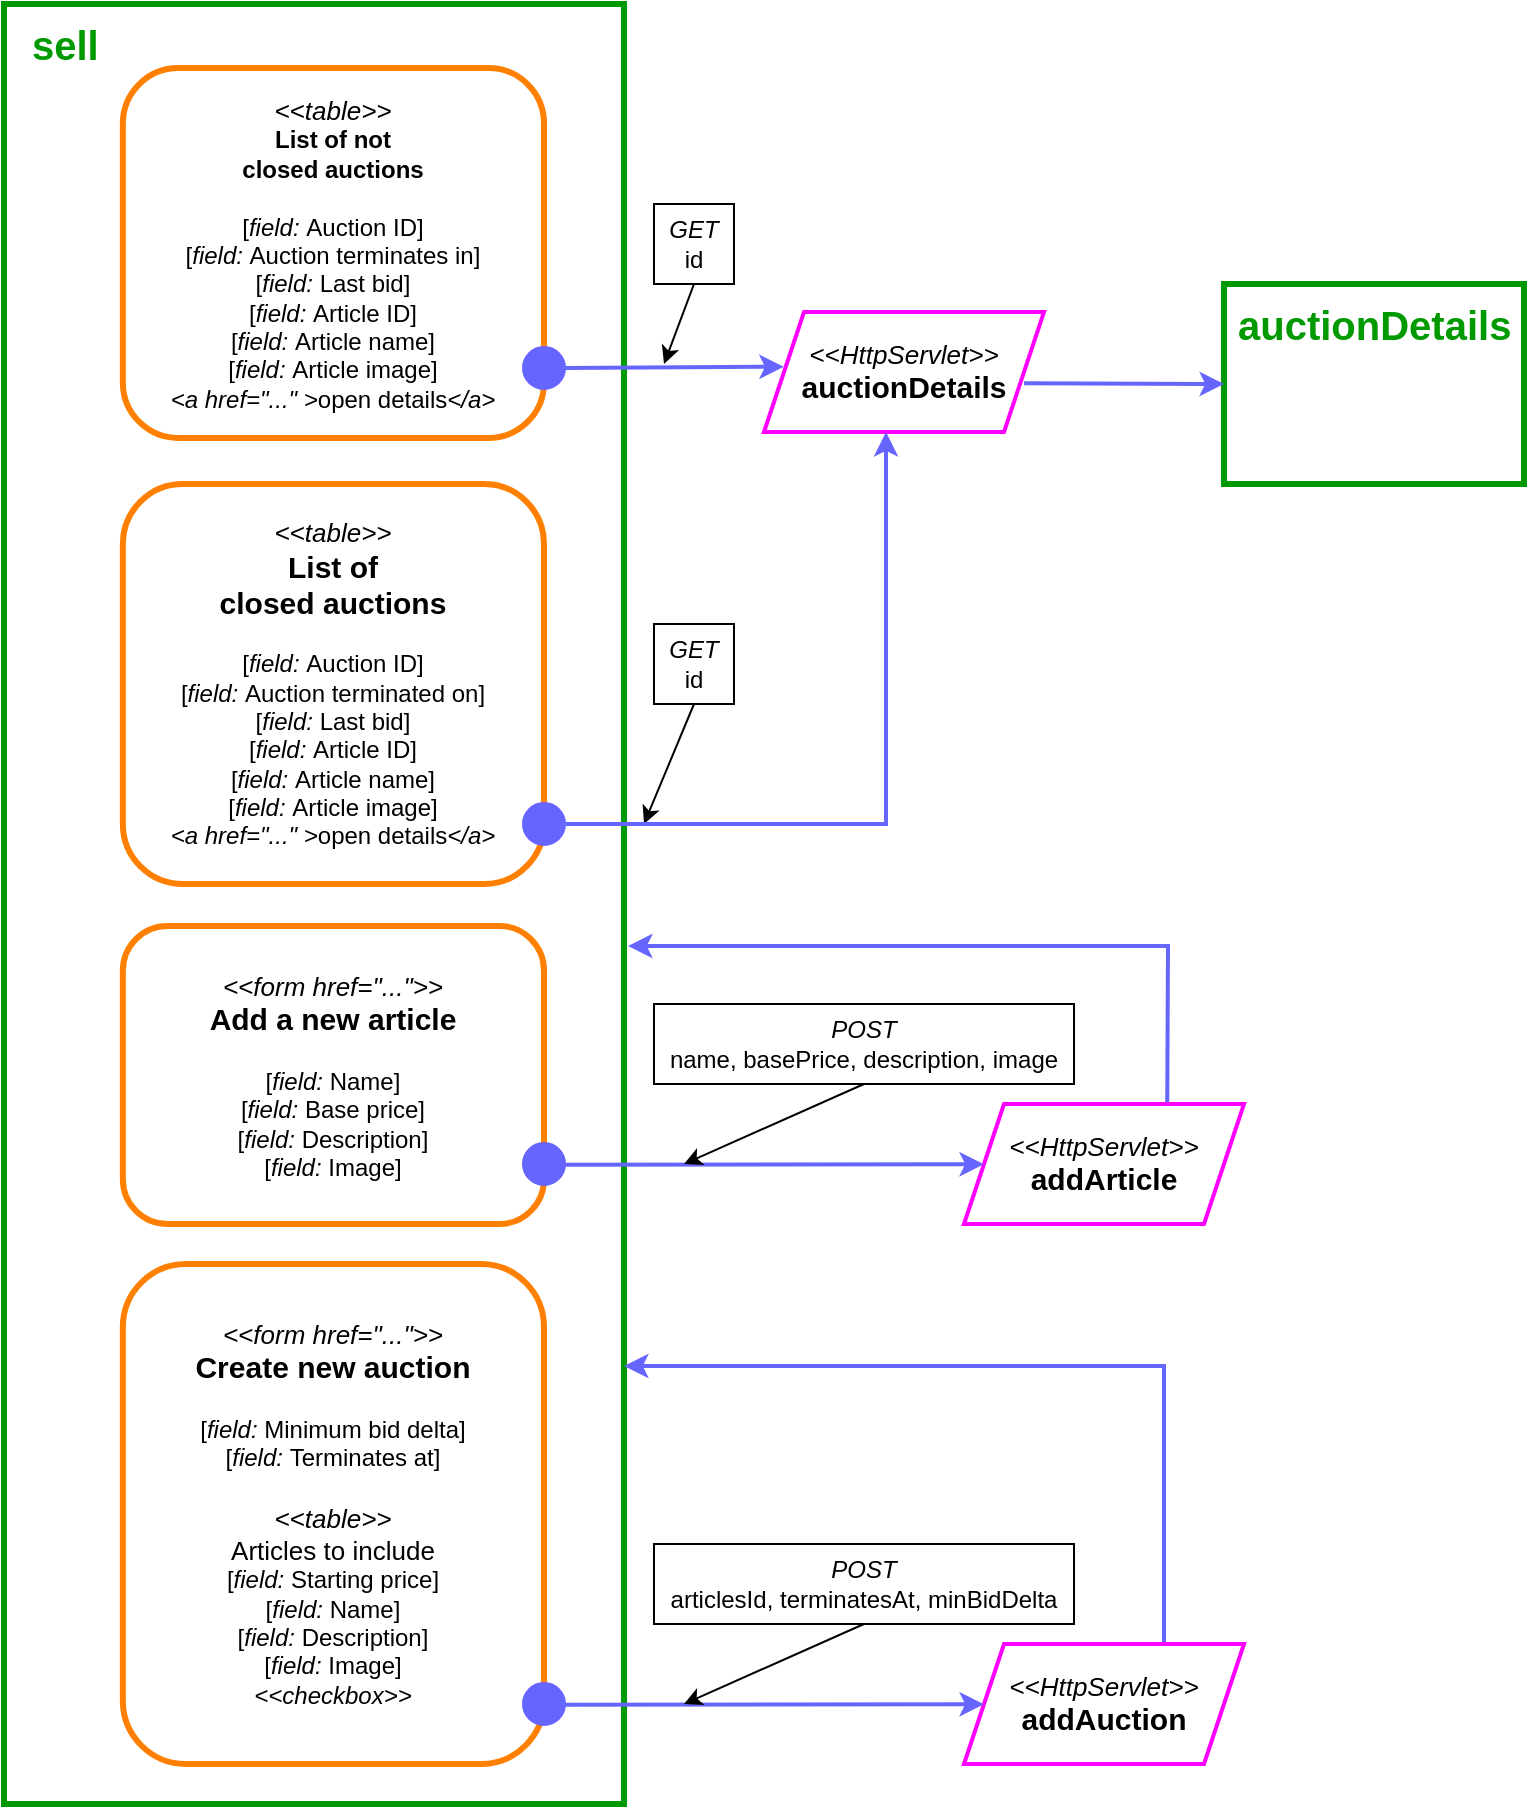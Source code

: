 <mxfile version="21.2.3" type="device">
  <diagram name="Page-1" id="SFD5FbLWe2inRmjffrm_">
    <mxGraphModel dx="1195" dy="583" grid="1" gridSize="10" guides="1" tooltips="1" connect="1" arrows="1" fold="1" page="1" pageScale="1" pageWidth="850" pageHeight="1100" math="0" shadow="0">
      <root>
        <mxCell id="0" />
        <mxCell id="1" parent="0" />
        <mxCell id="dXeJd9fdskiibIoUs9Um-12" value="&lt;font style=&quot;&quot;&gt;&lt;i style=&quot;font-size: 13px;&quot;&gt;&amp;lt;&amp;lt;HttpServlet&amp;gt;&amp;gt;&lt;/i&gt;&lt;br&gt;&lt;span style=&quot;font-size: 15px;&quot;&gt;&lt;b&gt;auctionDetails&lt;/b&gt;&lt;/span&gt;&lt;br&gt;&lt;/font&gt;" style="shape=parallelogram;perimeter=parallelogramPerimeter;whiteSpace=wrap;html=1;fixedSize=1;strokeColor=#FF00FF;strokeWidth=2;" parent="1" vertex="1">
          <mxGeometry x="480" y="504" width="140" height="60" as="geometry" />
        </mxCell>
        <mxCell id="dXeJd9fdskiibIoUs9Um-21" value="" style="group" parent="1" vertex="1" connectable="0">
          <mxGeometry x="710" y="490" width="150" height="100" as="geometry" />
        </mxCell>
        <mxCell id="dXeJd9fdskiibIoUs9Um-19" value="" style="whiteSpace=wrap;html=1;strokeWidth=3;strokeColor=#009900;" parent="dXeJd9fdskiibIoUs9Um-21" vertex="1">
          <mxGeometry width="150" height="100" as="geometry" />
        </mxCell>
        <mxCell id="dXeJd9fdskiibIoUs9Um-20" value="&lt;font size=&quot;1&quot; color=&quot;#009900&quot; style=&quot;&quot;&gt;&lt;b style=&quot;font-size: 20px;&quot;&gt;auctionDetails&lt;/b&gt;&lt;/font&gt;" style="text;html=1;strokeColor=none;fillColor=none;align=left;verticalAlign=middle;whiteSpace=wrap;rounded=0;" parent="dXeJd9fdskiibIoUs9Um-21" vertex="1">
          <mxGeometry x="5" y="5" width="60" height="30" as="geometry" />
        </mxCell>
        <mxCell id="dXeJd9fdskiibIoUs9Um-22" value="" style="endArrow=none;html=1;rounded=0;strokeColor=#6666FF;strokeWidth=2;startArrow=classic;startFill=1;entryX=1;entryY=0.5;entryDx=0;entryDy=0;" parent="1" edge="1">
          <mxGeometry width="50" height="50" relative="1" as="geometry">
            <mxPoint x="710" y="540" as="sourcePoint" />
            <mxPoint x="610" y="539.66" as="targetPoint" />
          </mxGeometry>
        </mxCell>
        <mxCell id="dXeJd9fdskiibIoUs9Um-32" value="&lt;i&gt;GET&lt;br&gt;&lt;/i&gt;id" style="rounded=0;whiteSpace=wrap;html=1;" parent="1" vertex="1">
          <mxGeometry x="425" y="450" width="40" height="40" as="geometry" />
        </mxCell>
        <mxCell id="dXeJd9fdskiibIoUs9Um-34" value="" style="endArrow=classic;html=1;rounded=0;exitX=0.5;exitY=1;exitDx=0;exitDy=0;" parent="1" source="dXeJd9fdskiibIoUs9Um-32" edge="1">
          <mxGeometry width="50" height="50" relative="1" as="geometry">
            <mxPoint x="510" y="570" as="sourcePoint" />
            <mxPoint x="430" y="530" as="targetPoint" />
          </mxGeometry>
        </mxCell>
        <mxCell id="dXeJd9fdskiibIoUs9Um-36" value="&lt;i&gt;GET&lt;br&gt;&lt;/i&gt;id" style="rounded=0;whiteSpace=wrap;html=1;" parent="1" vertex="1">
          <mxGeometry x="425" y="660" width="40" height="40" as="geometry" />
        </mxCell>
        <mxCell id="dXeJd9fdskiibIoUs9Um-37" value="" style="endArrow=classic;html=1;rounded=0;exitX=0.5;exitY=1;exitDx=0;exitDy=0;" parent="1" source="dXeJd9fdskiibIoUs9Um-36" edge="1">
          <mxGeometry width="50" height="50" relative="1" as="geometry">
            <mxPoint x="510" y="780" as="sourcePoint" />
            <mxPoint x="420" y="760" as="targetPoint" />
          </mxGeometry>
        </mxCell>
        <mxCell id="dXeJd9fdskiibIoUs9Um-1" value="" style="whiteSpace=wrap;html=1;strokeWidth=3;strokeColor=#009900;movable=1;resizable=1;rotatable=1;deletable=1;editable=1;locked=0;connectable=1;" parent="1" vertex="1">
          <mxGeometry x="100" y="350" width="310" height="900" as="geometry" />
        </mxCell>
        <mxCell id="dXeJd9fdskiibIoUs9Um-2" value="&lt;font size=&quot;1&quot; color=&quot;#009900&quot; style=&quot;&quot;&gt;&lt;b style=&quot;font-size: 20px;&quot;&gt;sell&lt;/b&gt;&lt;/font&gt;" style="text;html=1;strokeColor=none;fillColor=none;align=left;verticalAlign=middle;whiteSpace=wrap;rounded=0;" parent="1" vertex="1">
          <mxGeometry x="112.4" y="355" width="62.0" height="30" as="geometry" />
        </mxCell>
        <mxCell id="dXeJd9fdskiibIoUs9Um-3" value="&lt;font style=&quot;font-size: 12px;&quot;&gt;&lt;i style=&quot;border-color: var(--border-color); font-size: 13px;&quot;&gt;&amp;lt;&amp;lt;table&amp;gt;&amp;gt;&lt;/i&gt;&lt;br style=&quot;border-color: var(--border-color);&quot;&gt;&lt;b style=&quot;border-color: var(--border-color);&quot;&gt;List of not&lt;br style=&quot;border-color: var(--border-color);&quot;&gt;closed auctions&lt;br style=&quot;border-color: var(--border-color);&quot;&gt;&lt;/b&gt;&lt;br style=&quot;border-color: var(--border-color);&quot;&gt;[&lt;i style=&quot;border-color: var(--border-color);&quot;&gt;field:&lt;/i&gt;&amp;nbsp;Auction ID]&lt;br style=&quot;border-color: var(--border-color);&quot;&gt;[&lt;i style=&quot;border-color: var(--border-color);&quot;&gt;field:&lt;/i&gt;&amp;nbsp;Auction terminates in]&lt;br style=&quot;border-color: var(--border-color);&quot;&gt;[&lt;i style=&quot;border-color: var(--border-color);&quot;&gt;field:&lt;/i&gt;&amp;nbsp;Last bid]&lt;br style=&quot;border-color: var(--border-color);&quot;&gt;[&lt;i style=&quot;border-color: var(--border-color);&quot;&gt;field:&lt;/i&gt;&amp;nbsp;Article ID]&lt;br style=&quot;border-color: var(--border-color);&quot;&gt;[&lt;i style=&quot;border-color: var(--border-color);&quot;&gt;field:&lt;/i&gt;&amp;nbsp;Article name]&lt;br style=&quot;border-color: var(--border-color);&quot;&gt;[&lt;i style=&quot;border-color: var(--border-color);&quot;&gt;field:&lt;/i&gt;&amp;nbsp;Article image]&lt;br style=&quot;border-color: var(--border-color);&quot;&gt;&lt;span style=&quot;border-color: var(--border-color);&quot;&gt;&lt;font style=&quot;border-color: var(--border-color); font-size: 12px;&quot;&gt;&lt;i&gt;&amp;lt;a href=&quot;...&quot; &amp;gt;&lt;/i&gt;open details&lt;i&gt;&amp;lt;/a&amp;gt;&lt;/i&gt;&lt;/font&gt;&lt;/span&gt;&lt;br&gt;&lt;/font&gt;" style="rounded=1;whiteSpace=wrap;html=1;strokeWidth=3;strokeColor=#FF8000;" parent="1" vertex="1">
          <mxGeometry x="159.42" y="382" width="210.58" height="185" as="geometry" />
        </mxCell>
        <mxCell id="dXeJd9fdskiibIoUs9Um-35" value="&lt;font style=&quot;&quot;&gt;&lt;i style=&quot;font-size: 13px;&quot;&gt;&amp;lt;&amp;lt;table&amp;gt;&amp;gt;&lt;/i&gt;&lt;br&gt;&lt;span style=&quot;font-size: 15px;&quot;&gt;&lt;b&gt;List of&lt;br&gt;closed auctions&lt;br&gt;&lt;/b&gt;&lt;/span&gt;&lt;br&gt;[&lt;i&gt;field:&lt;/i&gt;&amp;nbsp;Auction ID]&lt;br&gt;[&lt;i style=&quot;border-color: var(--border-color);&quot;&gt;field:&lt;/i&gt;&amp;nbsp;Auction terminated on]&lt;br&gt;[&lt;i style=&quot;border-color: var(--border-color);&quot;&gt;field:&lt;/i&gt;&amp;nbsp;Last bid]&lt;br&gt;[&lt;i style=&quot;border-color: var(--border-color);&quot;&gt;field:&lt;/i&gt;&amp;nbsp;Article ID]&lt;br&gt;[&lt;i style=&quot;border-color: var(--border-color);&quot;&gt;field:&lt;/i&gt;&amp;nbsp;Article name]&lt;br&gt;[&lt;i style=&quot;border-color: var(--border-color);&quot;&gt;field:&lt;/i&gt;&amp;nbsp;Article image]&lt;br&gt;&lt;span style=&quot;border-color: var(--border-color);&quot;&gt;&lt;font style=&quot;border-color: var(--border-color);&quot;&gt;&lt;i&gt;&amp;lt;a href=&quot;...&quot; &amp;gt;&lt;/i&gt;open details&lt;i&gt;&amp;lt;/a&amp;gt;&lt;/i&gt;&lt;/font&gt;&lt;/span&gt;&lt;br&gt;&lt;/font&gt;" style="rounded=1;whiteSpace=wrap;html=1;strokeWidth=3;strokeColor=#FF8000;" parent="1" vertex="1">
          <mxGeometry x="159.42" y="590" width="210.58" height="200" as="geometry" />
        </mxCell>
        <mxCell id="dXeJd9fdskiibIoUs9Um-8" value="" style="ellipse;whiteSpace=wrap;html=1;aspect=fixed;strokeWidth=2;fillColor=#6666FF;strokeColor=#6666FF;" parent="1" vertex="1">
          <mxGeometry x="360" y="750" width="20" height="20" as="geometry" />
        </mxCell>
        <mxCell id="dXeJd9fdskiibIoUs9Um-10" value="" style="endArrow=none;html=1;rounded=0;exitX=0.5;exitY=1;exitDx=0;exitDy=0;strokeColor=#6666FF;strokeWidth=2;startArrow=classic;startFill=1;" parent="1" edge="1">
          <mxGeometry width="50" height="50" relative="1" as="geometry">
            <mxPoint x="541" y="564.0" as="sourcePoint" />
            <mxPoint x="381" y="760" as="targetPoint" />
            <Array as="points">
              <mxPoint x="541" y="760" />
            </Array>
          </mxGeometry>
        </mxCell>
        <mxCell id="T3EsUtSMvEaVMbdLduOL-2" value="" style="endArrow=none;html=1;rounded=0;strokeColor=#6666FF;strokeWidth=2;startArrow=classic;startFill=1;" parent="1" target="dXeJd9fdskiibIoUs9Um-6" edge="1">
          <mxGeometry width="50" height="50" relative="1" as="geometry">
            <mxPoint x="489.887" y="531.338" as="sourcePoint" />
            <mxPoint x="360" y="537" as="targetPoint" />
          </mxGeometry>
        </mxCell>
        <mxCell id="dXeJd9fdskiibIoUs9Um-6" value="" style="ellipse;whiteSpace=wrap;html=1;aspect=fixed;strokeWidth=2;fillColor=#6666FF;strokeColor=#6666FF;" parent="1" vertex="1">
          <mxGeometry x="360" y="522" width="20" height="20" as="geometry" />
        </mxCell>
        <mxCell id="EcZIsQauH9W1m0UjMM4w-1" value="&lt;font style=&quot;&quot;&gt;&lt;i style=&quot;font-size: 13px;&quot;&gt;&amp;lt;&amp;lt;form href=&quot;...&quot;&amp;gt;&amp;gt;&lt;/i&gt;&lt;br&gt;&lt;span style=&quot;font-size: 15px;&quot;&gt;&lt;b&gt;Add a new article&lt;br&gt;&lt;/b&gt;&lt;/span&gt;&lt;br&gt;[&lt;i&gt;field:&lt;/i&gt;&amp;nbsp;Name]&lt;br&gt;[&lt;i style=&quot;border-color: var(--border-color);&quot;&gt;field:&lt;/i&gt;&amp;nbsp;Base price]&lt;br&gt;[&lt;i style=&quot;border-color: var(--border-color);&quot;&gt;field:&lt;/i&gt;&amp;nbsp;Description]&lt;br&gt;[&lt;i style=&quot;border-color: var(--border-color);&quot;&gt;field:&lt;/i&gt;&amp;nbsp;Image]&lt;br&gt;&lt;/font&gt;" style="rounded=1;whiteSpace=wrap;html=1;strokeWidth=3;strokeColor=#FF8000;" vertex="1" parent="1">
          <mxGeometry x="159.42" y="811" width="210.58" height="149" as="geometry" />
        </mxCell>
        <mxCell id="EcZIsQauH9W1m0UjMM4w-2" value="" style="ellipse;whiteSpace=wrap;html=1;aspect=fixed;strokeWidth=2;fillColor=#6666FF;strokeColor=#6666FF;" vertex="1" parent="1">
          <mxGeometry x="360" y="920" width="20" height="20" as="geometry" />
        </mxCell>
        <mxCell id="EcZIsQauH9W1m0UjMM4w-3" value="&lt;font style=&quot;&quot;&gt;&lt;i style=&quot;font-size: 13px;&quot;&gt;&amp;lt;&amp;lt;HttpServlet&amp;gt;&amp;gt;&lt;/i&gt;&lt;br&gt;&lt;span style=&quot;font-size: 15px;&quot;&gt;&lt;b&gt;addArticle&lt;/b&gt;&lt;/span&gt;&lt;br&gt;&lt;/font&gt;" style="shape=parallelogram;perimeter=parallelogramPerimeter;whiteSpace=wrap;html=1;fixedSize=1;strokeColor=#FF00FF;strokeWidth=2;" vertex="1" parent="1">
          <mxGeometry x="580" y="900" width="140" height="60" as="geometry" />
        </mxCell>
        <mxCell id="EcZIsQauH9W1m0UjMM4w-4" value="" style="endArrow=none;html=1;rounded=0;strokeColor=#6666FF;strokeWidth=2;startArrow=classic;startFill=1;" edge="1" parent="1" source="EcZIsQauH9W1m0UjMM4w-3">
          <mxGeometry width="50" height="50" relative="1" as="geometry">
            <mxPoint x="489.887" y="929.658" as="sourcePoint" />
            <mxPoint x="380" y="930.32" as="targetPoint" />
          </mxGeometry>
        </mxCell>
        <mxCell id="EcZIsQauH9W1m0UjMM4w-6" value="" style="endArrow=none;html=1;rounded=0;strokeColor=#6666FF;strokeWidth=2;startArrow=classic;startFill=1;entryX=0.783;entryY=-0.031;entryDx=0;entryDy=0;entryPerimeter=0;" edge="1" parent="1">
          <mxGeometry width="50" height="50" relative="1" as="geometry">
            <mxPoint x="412" y="821" as="sourcePoint" />
            <mxPoint x="681.62" y="899.14" as="targetPoint" />
            <Array as="points">
              <mxPoint x="682" y="821" />
            </Array>
          </mxGeometry>
        </mxCell>
        <mxCell id="EcZIsQauH9W1m0UjMM4w-7" value="&lt;i&gt;POST&lt;br&gt;&lt;/i&gt;name, basePrice, description, image" style="rounded=0;whiteSpace=wrap;html=1;" vertex="1" parent="1">
          <mxGeometry x="425" y="850" width="210" height="40" as="geometry" />
        </mxCell>
        <mxCell id="EcZIsQauH9W1m0UjMM4w-8" value="" style="endArrow=classic;html=1;rounded=0;exitX=0.5;exitY=1;exitDx=0;exitDy=0;" edge="1" parent="1" source="EcZIsQauH9W1m0UjMM4w-7">
          <mxGeometry width="50" height="50" relative="1" as="geometry">
            <mxPoint x="525" y="970" as="sourcePoint" />
            <mxPoint x="440" y="930" as="targetPoint" />
          </mxGeometry>
        </mxCell>
        <mxCell id="EcZIsQauH9W1m0UjMM4w-9" value="&lt;font style=&quot;&quot;&gt;&lt;i style=&quot;font-size: 13px;&quot;&gt;&amp;lt;&amp;lt;form href=&quot;...&quot;&amp;gt;&amp;gt;&lt;br&gt;&lt;/i&gt;&lt;span style=&quot;font-size: 15px;&quot;&gt;&lt;b&gt;Create new auction&lt;br&gt;&lt;/b&gt;&lt;/span&gt;&lt;br&gt;[&lt;i style=&quot;border-color: var(--border-color);&quot;&gt;field:&lt;/i&gt;&amp;nbsp;Minimum bid delta]&lt;br&gt;[&lt;i style=&quot;border-color: var(--border-color);&quot;&gt;field:&lt;/i&gt;&amp;nbsp;Terminates at]&lt;br&gt;&lt;span style=&quot;border-color: var(--border-color); font-size: 13px;&quot;&gt;&lt;i&gt;&lt;br&gt;&amp;lt;&amp;lt;table&amp;gt;&amp;gt;&lt;/i&gt;&lt;br&gt;Articles to include&lt;br&gt;&lt;/span&gt;[&lt;i style=&quot;border-color: var(--border-color);&quot;&gt;field:&lt;/i&gt;&amp;nbsp;Starting price]&lt;br&gt;[&lt;i style=&quot;border-color: var(--border-color);&quot;&gt;field:&lt;/i&gt;&amp;nbsp;Name]&lt;br&gt;[&lt;i style=&quot;border-color: var(--border-color);&quot;&gt;field:&lt;/i&gt;&amp;nbsp;Description]&lt;br&gt;[&lt;i style=&quot;border-color: var(--border-color);&quot;&gt;field:&lt;/i&gt;&amp;nbsp;Image]&lt;br&gt;&lt;i&gt;&amp;lt;&amp;lt;checkbox&amp;gt;&amp;gt;&lt;/i&gt;&lt;br&gt;&lt;/font&gt;" style="rounded=1;whiteSpace=wrap;html=1;strokeWidth=3;strokeColor=#FF8000;" vertex="1" parent="1">
          <mxGeometry x="159.42" y="980" width="210.58" height="250" as="geometry" />
        </mxCell>
        <mxCell id="EcZIsQauH9W1m0UjMM4w-10" value="" style="ellipse;whiteSpace=wrap;html=1;aspect=fixed;strokeWidth=2;fillColor=#6666FF;strokeColor=#6666FF;" vertex="1" parent="1">
          <mxGeometry x="360" y="1190" width="20" height="20" as="geometry" />
        </mxCell>
        <mxCell id="EcZIsQauH9W1m0UjMM4w-11" value="&lt;font style=&quot;&quot;&gt;&lt;i style=&quot;font-size: 13px;&quot;&gt;&amp;lt;&amp;lt;HttpServlet&amp;gt;&amp;gt;&lt;/i&gt;&lt;br&gt;&lt;span style=&quot;font-size: 15px;&quot;&gt;&lt;b&gt;addAuction&lt;/b&gt;&lt;/span&gt;&lt;br&gt;&lt;/font&gt;" style="shape=parallelogram;perimeter=parallelogramPerimeter;whiteSpace=wrap;html=1;fixedSize=1;strokeColor=#FF00FF;strokeWidth=2;" vertex="1" parent="1">
          <mxGeometry x="580" y="1170" width="140" height="60" as="geometry" />
        </mxCell>
        <mxCell id="EcZIsQauH9W1m0UjMM4w-12" value="" style="endArrow=none;html=1;rounded=0;strokeColor=#6666FF;strokeWidth=2;startArrow=classic;startFill=1;" edge="1" parent="1" source="EcZIsQauH9W1m0UjMM4w-11">
          <mxGeometry width="50" height="50" relative="1" as="geometry">
            <mxPoint x="489.887" y="1199.658" as="sourcePoint" />
            <mxPoint x="380" y="1200.32" as="targetPoint" />
          </mxGeometry>
        </mxCell>
        <mxCell id="EcZIsQauH9W1m0UjMM4w-13" value="" style="endArrow=none;html=1;rounded=0;strokeColor=#6666FF;strokeWidth=2;startArrow=classic;startFill=1;" edge="1" parent="1">
          <mxGeometry width="50" height="50" relative="1" as="geometry">
            <mxPoint x="410" y="1031" as="sourcePoint" />
            <mxPoint x="680" y="1169" as="targetPoint" />
            <Array as="points">
              <mxPoint x="680" y="1031" />
            </Array>
          </mxGeometry>
        </mxCell>
        <mxCell id="EcZIsQauH9W1m0UjMM4w-14" value="&lt;i&gt;POST&lt;br&gt;&lt;/i&gt;articlesId, terminatesAt, minBidDelta" style="rounded=0;whiteSpace=wrap;html=1;" vertex="1" parent="1">
          <mxGeometry x="425" y="1120" width="210" height="40" as="geometry" />
        </mxCell>
        <mxCell id="EcZIsQauH9W1m0UjMM4w-15" value="" style="endArrow=classic;html=1;rounded=0;exitX=0.5;exitY=1;exitDx=0;exitDy=0;" edge="1" parent="1" source="EcZIsQauH9W1m0UjMM4w-14">
          <mxGeometry width="50" height="50" relative="1" as="geometry">
            <mxPoint x="525" y="1240" as="sourcePoint" />
            <mxPoint x="440" y="1200" as="targetPoint" />
          </mxGeometry>
        </mxCell>
      </root>
    </mxGraphModel>
  </diagram>
</mxfile>
